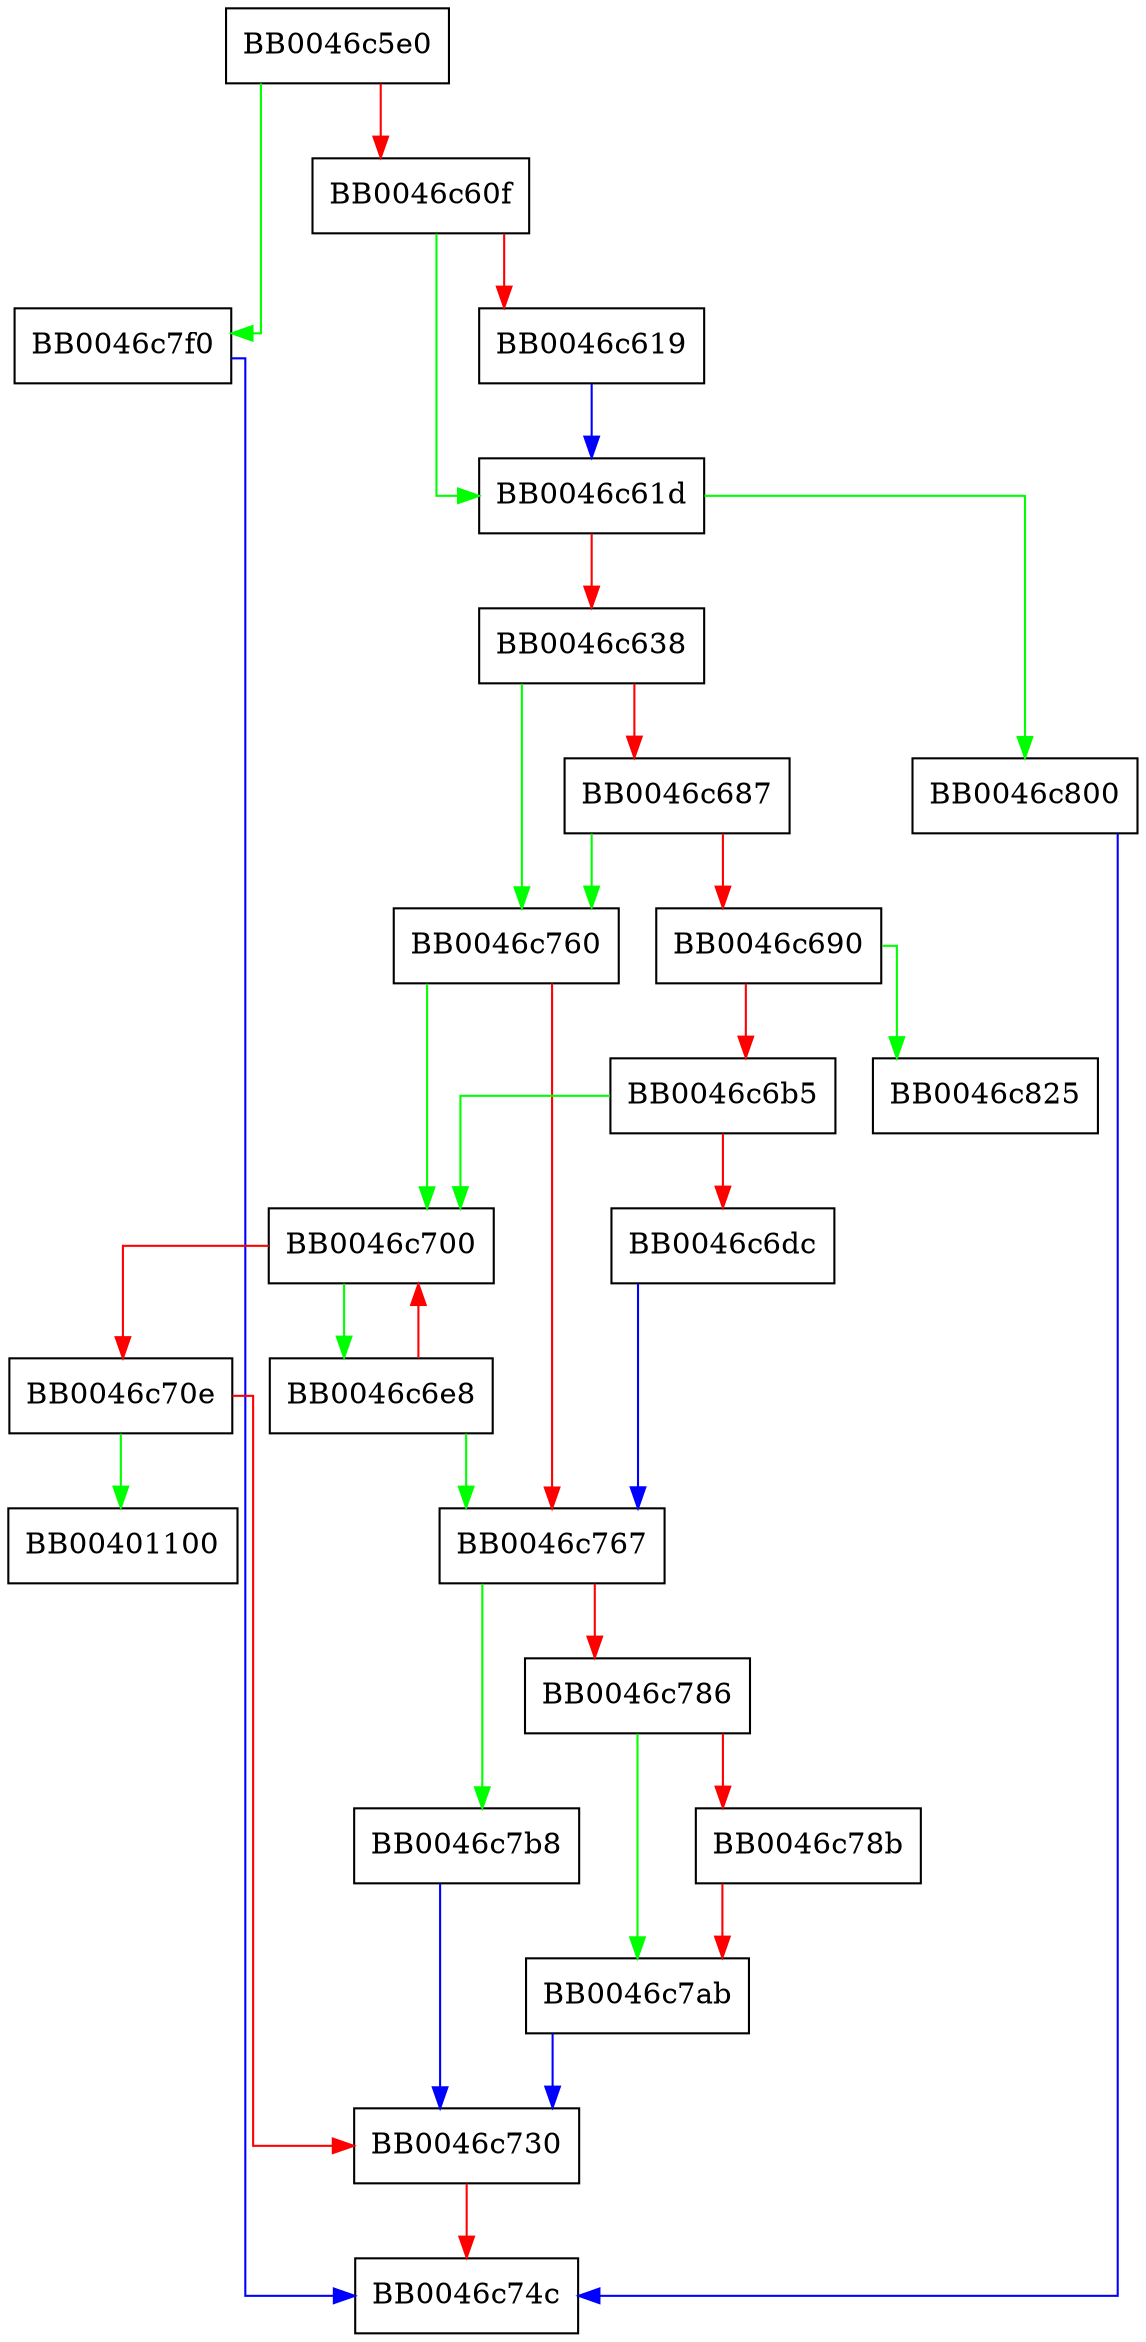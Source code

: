 digraph password_callback {
  node [shape="box"];
  graph [splines=ortho];
  BB0046c5e0 -> BB0046c7f0 [color="green"];
  BB0046c5e0 -> BB0046c60f [color="red"];
  BB0046c60f -> BB0046c61d [color="green"];
  BB0046c60f -> BB0046c619 [color="red"];
  BB0046c619 -> BB0046c61d [color="blue"];
  BB0046c61d -> BB0046c800 [color="green"];
  BB0046c61d -> BB0046c638 [color="red"];
  BB0046c638 -> BB0046c760 [color="green"];
  BB0046c638 -> BB0046c687 [color="red"];
  BB0046c687 -> BB0046c760 [color="green"];
  BB0046c687 -> BB0046c690 [color="red"];
  BB0046c690 -> BB0046c825 [color="green"];
  BB0046c690 -> BB0046c6b5 [color="red"];
  BB0046c6b5 -> BB0046c700 [color="green"];
  BB0046c6b5 -> BB0046c6dc [color="red"];
  BB0046c6dc -> BB0046c767 [color="blue"];
  BB0046c6e8 -> BB0046c767 [color="green"];
  BB0046c6e8 -> BB0046c700 [color="red"];
  BB0046c700 -> BB0046c6e8 [color="green"];
  BB0046c700 -> BB0046c70e [color="red"];
  BB0046c70e -> BB00401100 [color="green"];
  BB0046c70e -> BB0046c730 [color="red"];
  BB0046c730 -> BB0046c74c [color="red"];
  BB0046c760 -> BB0046c700 [color="green"];
  BB0046c760 -> BB0046c767 [color="red"];
  BB0046c767 -> BB0046c7b8 [color="green"];
  BB0046c767 -> BB0046c786 [color="red"];
  BB0046c786 -> BB0046c7ab [color="green"];
  BB0046c786 -> BB0046c78b [color="red"];
  BB0046c78b -> BB0046c7ab [color="red"];
  BB0046c7ab -> BB0046c730 [color="blue"];
  BB0046c7b8 -> BB0046c730 [color="blue"];
  BB0046c7f0 -> BB0046c74c [color="blue"];
  BB0046c800 -> BB0046c74c [color="blue"];
}
